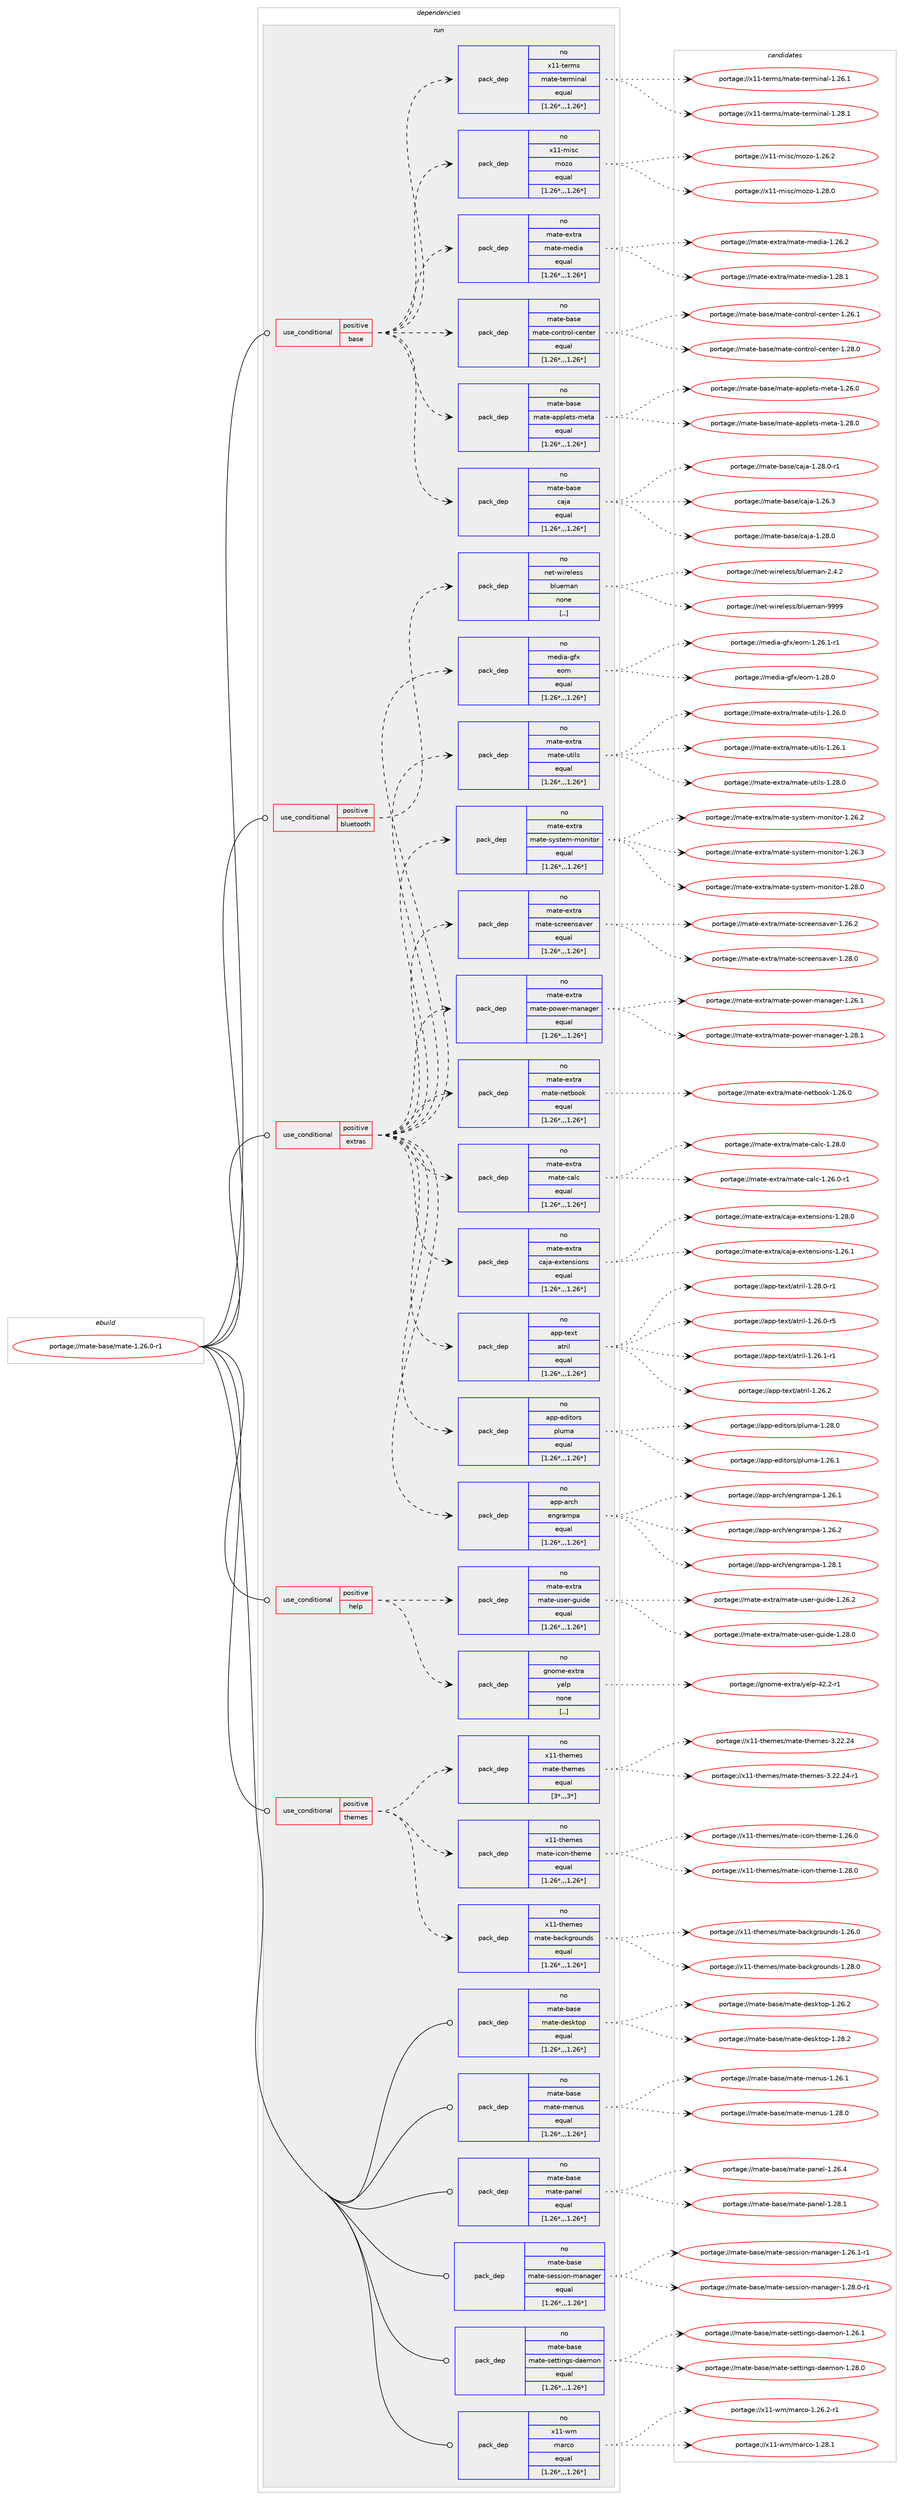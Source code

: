 digraph prolog {

# *************
# Graph options
# *************

newrank=true;
concentrate=true;
compound=true;
graph [rankdir=LR,fontname=Helvetica,fontsize=10,ranksep=1.5];#, ranksep=2.5, nodesep=0.2];
edge  [arrowhead=vee];
node  [fontname=Helvetica,fontsize=10];

# **********
# The ebuild
# **********

subgraph cluster_leftcol {
color=gray;
rank=same;
label=<<i>ebuild</i>>;
id [label="portage://mate-base/mate-1.26.0-r1", color=red, width=4, href="../mate-base/mate-1.26.0-r1.svg"];
}

# ****************
# The dependencies
# ****************

subgraph cluster_midcol {
color=gray;
label=<<i>dependencies</i>>;
subgraph cluster_compile {
fillcolor="#eeeeee";
style=filled;
label=<<i>compile</i>>;
}
subgraph cluster_compileandrun {
fillcolor="#eeeeee";
style=filled;
label=<<i>compile and run</i>>;
}
subgraph cluster_run {
fillcolor="#eeeeee";
style=filled;
label=<<i>run</i>>;
subgraph cond69238 {
dependency275472 [label=<<TABLE BORDER="0" CELLBORDER="1" CELLSPACING="0" CELLPADDING="4"><TR><TD ROWSPAN="3" CELLPADDING="10">use_conditional</TD></TR><TR><TD>positive</TD></TR><TR><TD>base</TD></TR></TABLE>>, shape=none, color=red];
subgraph pack203970 {
dependency275473 [label=<<TABLE BORDER="0" CELLBORDER="1" CELLSPACING="0" CELLPADDING="4" WIDTH="220"><TR><TD ROWSPAN="6" CELLPADDING="30">pack_dep</TD></TR><TR><TD WIDTH="110">no</TD></TR><TR><TD>mate-base</TD></TR><TR><TD>caja</TD></TR><TR><TD>equal</TD></TR><TR><TD>[1.26*,,,1.26*]</TD></TR></TABLE>>, shape=none, color=blue];
}
dependency275472:e -> dependency275473:w [weight=20,style="dashed",arrowhead="vee"];
subgraph pack203971 {
dependency275474 [label=<<TABLE BORDER="0" CELLBORDER="1" CELLSPACING="0" CELLPADDING="4" WIDTH="220"><TR><TD ROWSPAN="6" CELLPADDING="30">pack_dep</TD></TR><TR><TD WIDTH="110">no</TD></TR><TR><TD>mate-base</TD></TR><TR><TD>mate-applets-meta</TD></TR><TR><TD>equal</TD></TR><TR><TD>[1.26*,,,1.26*]</TD></TR></TABLE>>, shape=none, color=blue];
}
dependency275472:e -> dependency275474:w [weight=20,style="dashed",arrowhead="vee"];
subgraph pack203972 {
dependency275475 [label=<<TABLE BORDER="0" CELLBORDER="1" CELLSPACING="0" CELLPADDING="4" WIDTH="220"><TR><TD ROWSPAN="6" CELLPADDING="30">pack_dep</TD></TR><TR><TD WIDTH="110">no</TD></TR><TR><TD>mate-base</TD></TR><TR><TD>mate-control-center</TD></TR><TR><TD>equal</TD></TR><TR><TD>[1.26*,,,1.26*]</TD></TR></TABLE>>, shape=none, color=blue];
}
dependency275472:e -> dependency275475:w [weight=20,style="dashed",arrowhead="vee"];
subgraph pack203973 {
dependency275476 [label=<<TABLE BORDER="0" CELLBORDER="1" CELLSPACING="0" CELLPADDING="4" WIDTH="220"><TR><TD ROWSPAN="6" CELLPADDING="30">pack_dep</TD></TR><TR><TD WIDTH="110">no</TD></TR><TR><TD>mate-extra</TD></TR><TR><TD>mate-media</TD></TR><TR><TD>equal</TD></TR><TR><TD>[1.26*,,,1.26*]</TD></TR></TABLE>>, shape=none, color=blue];
}
dependency275472:e -> dependency275476:w [weight=20,style="dashed",arrowhead="vee"];
subgraph pack203974 {
dependency275477 [label=<<TABLE BORDER="0" CELLBORDER="1" CELLSPACING="0" CELLPADDING="4" WIDTH="220"><TR><TD ROWSPAN="6" CELLPADDING="30">pack_dep</TD></TR><TR><TD WIDTH="110">no</TD></TR><TR><TD>x11-misc</TD></TR><TR><TD>mozo</TD></TR><TR><TD>equal</TD></TR><TR><TD>[1.26*,,,1.26*]</TD></TR></TABLE>>, shape=none, color=blue];
}
dependency275472:e -> dependency275477:w [weight=20,style="dashed",arrowhead="vee"];
subgraph pack203975 {
dependency275478 [label=<<TABLE BORDER="0" CELLBORDER="1" CELLSPACING="0" CELLPADDING="4" WIDTH="220"><TR><TD ROWSPAN="6" CELLPADDING="30">pack_dep</TD></TR><TR><TD WIDTH="110">no</TD></TR><TR><TD>x11-terms</TD></TR><TR><TD>mate-terminal</TD></TR><TR><TD>equal</TD></TR><TR><TD>[1.26*,,,1.26*]</TD></TR></TABLE>>, shape=none, color=blue];
}
dependency275472:e -> dependency275478:w [weight=20,style="dashed",arrowhead="vee"];
}
id:e -> dependency275472:w [weight=20,style="solid",arrowhead="odot"];
subgraph cond69239 {
dependency275479 [label=<<TABLE BORDER="0" CELLBORDER="1" CELLSPACING="0" CELLPADDING="4"><TR><TD ROWSPAN="3" CELLPADDING="10">use_conditional</TD></TR><TR><TD>positive</TD></TR><TR><TD>bluetooth</TD></TR></TABLE>>, shape=none, color=red];
subgraph pack203976 {
dependency275480 [label=<<TABLE BORDER="0" CELLBORDER="1" CELLSPACING="0" CELLPADDING="4" WIDTH="220"><TR><TD ROWSPAN="6" CELLPADDING="30">pack_dep</TD></TR><TR><TD WIDTH="110">no</TD></TR><TR><TD>net-wireless</TD></TR><TR><TD>blueman</TD></TR><TR><TD>none</TD></TR><TR><TD>[,,]</TD></TR></TABLE>>, shape=none, color=blue];
}
dependency275479:e -> dependency275480:w [weight=20,style="dashed",arrowhead="vee"];
}
id:e -> dependency275479:w [weight=20,style="solid",arrowhead="odot"];
subgraph cond69240 {
dependency275481 [label=<<TABLE BORDER="0" CELLBORDER="1" CELLSPACING="0" CELLPADDING="4"><TR><TD ROWSPAN="3" CELLPADDING="10">use_conditional</TD></TR><TR><TD>positive</TD></TR><TR><TD>extras</TD></TR></TABLE>>, shape=none, color=red];
subgraph pack203977 {
dependency275482 [label=<<TABLE BORDER="0" CELLBORDER="1" CELLSPACING="0" CELLPADDING="4" WIDTH="220"><TR><TD ROWSPAN="6" CELLPADDING="30">pack_dep</TD></TR><TR><TD WIDTH="110">no</TD></TR><TR><TD>app-arch</TD></TR><TR><TD>engrampa</TD></TR><TR><TD>equal</TD></TR><TR><TD>[1.26*,,,1.26*]</TD></TR></TABLE>>, shape=none, color=blue];
}
dependency275481:e -> dependency275482:w [weight=20,style="dashed",arrowhead="vee"];
subgraph pack203978 {
dependency275483 [label=<<TABLE BORDER="0" CELLBORDER="1" CELLSPACING="0" CELLPADDING="4" WIDTH="220"><TR><TD ROWSPAN="6" CELLPADDING="30">pack_dep</TD></TR><TR><TD WIDTH="110">no</TD></TR><TR><TD>app-editors</TD></TR><TR><TD>pluma</TD></TR><TR><TD>equal</TD></TR><TR><TD>[1.26*,,,1.26*]</TD></TR></TABLE>>, shape=none, color=blue];
}
dependency275481:e -> dependency275483:w [weight=20,style="dashed",arrowhead="vee"];
subgraph pack203979 {
dependency275484 [label=<<TABLE BORDER="0" CELLBORDER="1" CELLSPACING="0" CELLPADDING="4" WIDTH="220"><TR><TD ROWSPAN="6" CELLPADDING="30">pack_dep</TD></TR><TR><TD WIDTH="110">no</TD></TR><TR><TD>app-text</TD></TR><TR><TD>atril</TD></TR><TR><TD>equal</TD></TR><TR><TD>[1.26*,,,1.26*]</TD></TR></TABLE>>, shape=none, color=blue];
}
dependency275481:e -> dependency275484:w [weight=20,style="dashed",arrowhead="vee"];
subgraph pack203980 {
dependency275485 [label=<<TABLE BORDER="0" CELLBORDER="1" CELLSPACING="0" CELLPADDING="4" WIDTH="220"><TR><TD ROWSPAN="6" CELLPADDING="30">pack_dep</TD></TR><TR><TD WIDTH="110">no</TD></TR><TR><TD>mate-extra</TD></TR><TR><TD>caja-extensions</TD></TR><TR><TD>equal</TD></TR><TR><TD>[1.26*,,,1.26*]</TD></TR></TABLE>>, shape=none, color=blue];
}
dependency275481:e -> dependency275485:w [weight=20,style="dashed",arrowhead="vee"];
subgraph pack203981 {
dependency275486 [label=<<TABLE BORDER="0" CELLBORDER="1" CELLSPACING="0" CELLPADDING="4" WIDTH="220"><TR><TD ROWSPAN="6" CELLPADDING="30">pack_dep</TD></TR><TR><TD WIDTH="110">no</TD></TR><TR><TD>mate-extra</TD></TR><TR><TD>mate-calc</TD></TR><TR><TD>equal</TD></TR><TR><TD>[1.26*,,,1.26*]</TD></TR></TABLE>>, shape=none, color=blue];
}
dependency275481:e -> dependency275486:w [weight=20,style="dashed",arrowhead="vee"];
subgraph pack203982 {
dependency275487 [label=<<TABLE BORDER="0" CELLBORDER="1" CELLSPACING="0" CELLPADDING="4" WIDTH="220"><TR><TD ROWSPAN="6" CELLPADDING="30">pack_dep</TD></TR><TR><TD WIDTH="110">no</TD></TR><TR><TD>mate-extra</TD></TR><TR><TD>mate-netbook</TD></TR><TR><TD>equal</TD></TR><TR><TD>[1.26*,,,1.26*]</TD></TR></TABLE>>, shape=none, color=blue];
}
dependency275481:e -> dependency275487:w [weight=20,style="dashed",arrowhead="vee"];
subgraph pack203983 {
dependency275488 [label=<<TABLE BORDER="0" CELLBORDER="1" CELLSPACING="0" CELLPADDING="4" WIDTH="220"><TR><TD ROWSPAN="6" CELLPADDING="30">pack_dep</TD></TR><TR><TD WIDTH="110">no</TD></TR><TR><TD>mate-extra</TD></TR><TR><TD>mate-power-manager</TD></TR><TR><TD>equal</TD></TR><TR><TD>[1.26*,,,1.26*]</TD></TR></TABLE>>, shape=none, color=blue];
}
dependency275481:e -> dependency275488:w [weight=20,style="dashed",arrowhead="vee"];
subgraph pack203984 {
dependency275489 [label=<<TABLE BORDER="0" CELLBORDER="1" CELLSPACING="0" CELLPADDING="4" WIDTH="220"><TR><TD ROWSPAN="6" CELLPADDING="30">pack_dep</TD></TR><TR><TD WIDTH="110">no</TD></TR><TR><TD>mate-extra</TD></TR><TR><TD>mate-screensaver</TD></TR><TR><TD>equal</TD></TR><TR><TD>[1.26*,,,1.26*]</TD></TR></TABLE>>, shape=none, color=blue];
}
dependency275481:e -> dependency275489:w [weight=20,style="dashed",arrowhead="vee"];
subgraph pack203985 {
dependency275490 [label=<<TABLE BORDER="0" CELLBORDER="1" CELLSPACING="0" CELLPADDING="4" WIDTH="220"><TR><TD ROWSPAN="6" CELLPADDING="30">pack_dep</TD></TR><TR><TD WIDTH="110">no</TD></TR><TR><TD>mate-extra</TD></TR><TR><TD>mate-system-monitor</TD></TR><TR><TD>equal</TD></TR><TR><TD>[1.26*,,,1.26*]</TD></TR></TABLE>>, shape=none, color=blue];
}
dependency275481:e -> dependency275490:w [weight=20,style="dashed",arrowhead="vee"];
subgraph pack203986 {
dependency275491 [label=<<TABLE BORDER="0" CELLBORDER="1" CELLSPACING="0" CELLPADDING="4" WIDTH="220"><TR><TD ROWSPAN="6" CELLPADDING="30">pack_dep</TD></TR><TR><TD WIDTH="110">no</TD></TR><TR><TD>mate-extra</TD></TR><TR><TD>mate-utils</TD></TR><TR><TD>equal</TD></TR><TR><TD>[1.26*,,,1.26*]</TD></TR></TABLE>>, shape=none, color=blue];
}
dependency275481:e -> dependency275491:w [weight=20,style="dashed",arrowhead="vee"];
subgraph pack203987 {
dependency275492 [label=<<TABLE BORDER="0" CELLBORDER="1" CELLSPACING="0" CELLPADDING="4" WIDTH="220"><TR><TD ROWSPAN="6" CELLPADDING="30">pack_dep</TD></TR><TR><TD WIDTH="110">no</TD></TR><TR><TD>media-gfx</TD></TR><TR><TD>eom</TD></TR><TR><TD>equal</TD></TR><TR><TD>[1.26*,,,1.26*]</TD></TR></TABLE>>, shape=none, color=blue];
}
dependency275481:e -> dependency275492:w [weight=20,style="dashed",arrowhead="vee"];
}
id:e -> dependency275481:w [weight=20,style="solid",arrowhead="odot"];
subgraph cond69241 {
dependency275493 [label=<<TABLE BORDER="0" CELLBORDER="1" CELLSPACING="0" CELLPADDING="4"><TR><TD ROWSPAN="3" CELLPADDING="10">use_conditional</TD></TR><TR><TD>positive</TD></TR><TR><TD>help</TD></TR></TABLE>>, shape=none, color=red];
subgraph pack203988 {
dependency275494 [label=<<TABLE BORDER="0" CELLBORDER="1" CELLSPACING="0" CELLPADDING="4" WIDTH="220"><TR><TD ROWSPAN="6" CELLPADDING="30">pack_dep</TD></TR><TR><TD WIDTH="110">no</TD></TR><TR><TD>gnome-extra</TD></TR><TR><TD>yelp</TD></TR><TR><TD>none</TD></TR><TR><TD>[,,]</TD></TR></TABLE>>, shape=none, color=blue];
}
dependency275493:e -> dependency275494:w [weight=20,style="dashed",arrowhead="vee"];
subgraph pack203989 {
dependency275495 [label=<<TABLE BORDER="0" CELLBORDER="1" CELLSPACING="0" CELLPADDING="4" WIDTH="220"><TR><TD ROWSPAN="6" CELLPADDING="30">pack_dep</TD></TR><TR><TD WIDTH="110">no</TD></TR><TR><TD>mate-extra</TD></TR><TR><TD>mate-user-guide</TD></TR><TR><TD>equal</TD></TR><TR><TD>[1.26*,,,1.26*]</TD></TR></TABLE>>, shape=none, color=blue];
}
dependency275493:e -> dependency275495:w [weight=20,style="dashed",arrowhead="vee"];
}
id:e -> dependency275493:w [weight=20,style="solid",arrowhead="odot"];
subgraph cond69242 {
dependency275496 [label=<<TABLE BORDER="0" CELLBORDER="1" CELLSPACING="0" CELLPADDING="4"><TR><TD ROWSPAN="3" CELLPADDING="10">use_conditional</TD></TR><TR><TD>positive</TD></TR><TR><TD>themes</TD></TR></TABLE>>, shape=none, color=red];
subgraph pack203990 {
dependency275497 [label=<<TABLE BORDER="0" CELLBORDER="1" CELLSPACING="0" CELLPADDING="4" WIDTH="220"><TR><TD ROWSPAN="6" CELLPADDING="30">pack_dep</TD></TR><TR><TD WIDTH="110">no</TD></TR><TR><TD>x11-themes</TD></TR><TR><TD>mate-backgrounds</TD></TR><TR><TD>equal</TD></TR><TR><TD>[1.26*,,,1.26*]</TD></TR></TABLE>>, shape=none, color=blue];
}
dependency275496:e -> dependency275497:w [weight=20,style="dashed",arrowhead="vee"];
subgraph pack203991 {
dependency275498 [label=<<TABLE BORDER="0" CELLBORDER="1" CELLSPACING="0" CELLPADDING="4" WIDTH="220"><TR><TD ROWSPAN="6" CELLPADDING="30">pack_dep</TD></TR><TR><TD WIDTH="110">no</TD></TR><TR><TD>x11-themes</TD></TR><TR><TD>mate-icon-theme</TD></TR><TR><TD>equal</TD></TR><TR><TD>[1.26*,,,1.26*]</TD></TR></TABLE>>, shape=none, color=blue];
}
dependency275496:e -> dependency275498:w [weight=20,style="dashed",arrowhead="vee"];
subgraph pack203992 {
dependency275499 [label=<<TABLE BORDER="0" CELLBORDER="1" CELLSPACING="0" CELLPADDING="4" WIDTH="220"><TR><TD ROWSPAN="6" CELLPADDING="30">pack_dep</TD></TR><TR><TD WIDTH="110">no</TD></TR><TR><TD>x11-themes</TD></TR><TR><TD>mate-themes</TD></TR><TR><TD>equal</TD></TR><TR><TD>[3*,,,3*]</TD></TR></TABLE>>, shape=none, color=blue];
}
dependency275496:e -> dependency275499:w [weight=20,style="dashed",arrowhead="vee"];
}
id:e -> dependency275496:w [weight=20,style="solid",arrowhead="odot"];
subgraph pack203993 {
dependency275500 [label=<<TABLE BORDER="0" CELLBORDER="1" CELLSPACING="0" CELLPADDING="4" WIDTH="220"><TR><TD ROWSPAN="6" CELLPADDING="30">pack_dep</TD></TR><TR><TD WIDTH="110">no</TD></TR><TR><TD>mate-base</TD></TR><TR><TD>mate-desktop</TD></TR><TR><TD>equal</TD></TR><TR><TD>[1.26*,,,1.26*]</TD></TR></TABLE>>, shape=none, color=blue];
}
id:e -> dependency275500:w [weight=20,style="solid",arrowhead="odot"];
subgraph pack203994 {
dependency275501 [label=<<TABLE BORDER="0" CELLBORDER="1" CELLSPACING="0" CELLPADDING="4" WIDTH="220"><TR><TD ROWSPAN="6" CELLPADDING="30">pack_dep</TD></TR><TR><TD WIDTH="110">no</TD></TR><TR><TD>mate-base</TD></TR><TR><TD>mate-menus</TD></TR><TR><TD>equal</TD></TR><TR><TD>[1.26*,,,1.26*]</TD></TR></TABLE>>, shape=none, color=blue];
}
id:e -> dependency275501:w [weight=20,style="solid",arrowhead="odot"];
subgraph pack203995 {
dependency275502 [label=<<TABLE BORDER="0" CELLBORDER="1" CELLSPACING="0" CELLPADDING="4" WIDTH="220"><TR><TD ROWSPAN="6" CELLPADDING="30">pack_dep</TD></TR><TR><TD WIDTH="110">no</TD></TR><TR><TD>mate-base</TD></TR><TR><TD>mate-panel</TD></TR><TR><TD>equal</TD></TR><TR><TD>[1.26*,,,1.26*]</TD></TR></TABLE>>, shape=none, color=blue];
}
id:e -> dependency275502:w [weight=20,style="solid",arrowhead="odot"];
subgraph pack203996 {
dependency275503 [label=<<TABLE BORDER="0" CELLBORDER="1" CELLSPACING="0" CELLPADDING="4" WIDTH="220"><TR><TD ROWSPAN="6" CELLPADDING="30">pack_dep</TD></TR><TR><TD WIDTH="110">no</TD></TR><TR><TD>mate-base</TD></TR><TR><TD>mate-session-manager</TD></TR><TR><TD>equal</TD></TR><TR><TD>[1.26*,,,1.26*]</TD></TR></TABLE>>, shape=none, color=blue];
}
id:e -> dependency275503:w [weight=20,style="solid",arrowhead="odot"];
subgraph pack203997 {
dependency275504 [label=<<TABLE BORDER="0" CELLBORDER="1" CELLSPACING="0" CELLPADDING="4" WIDTH="220"><TR><TD ROWSPAN="6" CELLPADDING="30">pack_dep</TD></TR><TR><TD WIDTH="110">no</TD></TR><TR><TD>mate-base</TD></TR><TR><TD>mate-settings-daemon</TD></TR><TR><TD>equal</TD></TR><TR><TD>[1.26*,,,1.26*]</TD></TR></TABLE>>, shape=none, color=blue];
}
id:e -> dependency275504:w [weight=20,style="solid",arrowhead="odot"];
subgraph pack203998 {
dependency275505 [label=<<TABLE BORDER="0" CELLBORDER="1" CELLSPACING="0" CELLPADDING="4" WIDTH="220"><TR><TD ROWSPAN="6" CELLPADDING="30">pack_dep</TD></TR><TR><TD WIDTH="110">no</TD></TR><TR><TD>x11-wm</TD></TR><TR><TD>marco</TD></TR><TR><TD>equal</TD></TR><TR><TD>[1.26*,,,1.26*]</TD></TR></TABLE>>, shape=none, color=blue];
}
id:e -> dependency275505:w [weight=20,style="solid",arrowhead="odot"];
}
}

# **************
# The candidates
# **************

subgraph cluster_choices {
rank=same;
color=gray;
label=<<i>candidates</i>>;

subgraph choice203970 {
color=black;
nodesep=1;
choice109971161014598971151014799971069745494650544651 [label="portage://mate-base/caja-1.26.3", color=red, width=4,href="../mate-base/caja-1.26.3.svg"];
choice109971161014598971151014799971069745494650564648 [label="portage://mate-base/caja-1.28.0", color=red, width=4,href="../mate-base/caja-1.28.0.svg"];
choice1099711610145989711510147999710697454946505646484511449 [label="portage://mate-base/caja-1.28.0-r1", color=red, width=4,href="../mate-base/caja-1.28.0-r1.svg"];
dependency275473:e -> choice109971161014598971151014799971069745494650544651:w [style=dotted,weight="100"];
dependency275473:e -> choice109971161014598971151014799971069745494650564648:w [style=dotted,weight="100"];
dependency275473:e -> choice1099711610145989711510147999710697454946505646484511449:w [style=dotted,weight="100"];
}
subgraph choice203971 {
color=black;
nodesep=1;
choice1099711610145989711510147109971161014597112112108101116115451091011169745494650544648 [label="portage://mate-base/mate-applets-meta-1.26.0", color=red, width=4,href="../mate-base/mate-applets-meta-1.26.0.svg"];
choice1099711610145989711510147109971161014597112112108101116115451091011169745494650564648 [label="portage://mate-base/mate-applets-meta-1.28.0", color=red, width=4,href="../mate-base/mate-applets-meta-1.28.0.svg"];
dependency275474:e -> choice1099711610145989711510147109971161014597112112108101116115451091011169745494650544648:w [style=dotted,weight="100"];
dependency275474:e -> choice1099711610145989711510147109971161014597112112108101116115451091011169745494650564648:w [style=dotted,weight="100"];
}
subgraph choice203972 {
color=black;
nodesep=1;
choice1099711610145989711510147109971161014599111110116114111108459910111011610111445494650544649 [label="portage://mate-base/mate-control-center-1.26.1", color=red, width=4,href="../mate-base/mate-control-center-1.26.1.svg"];
choice1099711610145989711510147109971161014599111110116114111108459910111011610111445494650564648 [label="portage://mate-base/mate-control-center-1.28.0", color=red, width=4,href="../mate-base/mate-control-center-1.28.0.svg"];
dependency275475:e -> choice1099711610145989711510147109971161014599111110116114111108459910111011610111445494650544649:w [style=dotted,weight="100"];
dependency275475:e -> choice1099711610145989711510147109971161014599111110116114111108459910111011610111445494650564648:w [style=dotted,weight="100"];
}
subgraph choice203973 {
color=black;
nodesep=1;
choice1099711610145101120116114974710997116101451091011001059745494650544650 [label="portage://mate-extra/mate-media-1.26.2", color=red, width=4,href="../mate-extra/mate-media-1.26.2.svg"];
choice1099711610145101120116114974710997116101451091011001059745494650564649 [label="portage://mate-extra/mate-media-1.28.1", color=red, width=4,href="../mate-extra/mate-media-1.28.1.svg"];
dependency275476:e -> choice1099711610145101120116114974710997116101451091011001059745494650544650:w [style=dotted,weight="100"];
dependency275476:e -> choice1099711610145101120116114974710997116101451091011001059745494650564649:w [style=dotted,weight="100"];
}
subgraph choice203974 {
color=black;
nodesep=1;
choice120494945109105115994710911112211145494650544650 [label="portage://x11-misc/mozo-1.26.2", color=red, width=4,href="../x11-misc/mozo-1.26.2.svg"];
choice120494945109105115994710911112211145494650564648 [label="portage://x11-misc/mozo-1.28.0", color=red, width=4,href="../x11-misc/mozo-1.28.0.svg"];
dependency275477:e -> choice120494945109105115994710911112211145494650544650:w [style=dotted,weight="100"];
dependency275477:e -> choice120494945109105115994710911112211145494650564648:w [style=dotted,weight="100"];
}
subgraph choice203975 {
color=black;
nodesep=1;
choice1204949451161011141091154710997116101451161011141091051109710845494650544649 [label="portage://x11-terms/mate-terminal-1.26.1", color=red, width=4,href="../x11-terms/mate-terminal-1.26.1.svg"];
choice1204949451161011141091154710997116101451161011141091051109710845494650564649 [label="portage://x11-terms/mate-terminal-1.28.1", color=red, width=4,href="../x11-terms/mate-terminal-1.28.1.svg"];
dependency275478:e -> choice1204949451161011141091154710997116101451161011141091051109710845494650544649:w [style=dotted,weight="100"];
dependency275478:e -> choice1204949451161011141091154710997116101451161011141091051109710845494650564649:w [style=dotted,weight="100"];
}
subgraph choice203976 {
color=black;
nodesep=1;
choice11010111645119105114101108101115115479810811710110997110455046524650 [label="portage://net-wireless/blueman-2.4.2", color=red, width=4,href="../net-wireless/blueman-2.4.2.svg"];
choice110101116451191051141011081011151154798108117101109971104557575757 [label="portage://net-wireless/blueman-9999", color=red, width=4,href="../net-wireless/blueman-9999.svg"];
dependency275480:e -> choice11010111645119105114101108101115115479810811710110997110455046524650:w [style=dotted,weight="100"];
dependency275480:e -> choice110101116451191051141011081011151154798108117101109971104557575757:w [style=dotted,weight="100"];
}
subgraph choice203977 {
color=black;
nodesep=1;
choice9711211245971149910447101110103114971091129745494650544649 [label="portage://app-arch/engrampa-1.26.1", color=red, width=4,href="../app-arch/engrampa-1.26.1.svg"];
choice9711211245971149910447101110103114971091129745494650544650 [label="portage://app-arch/engrampa-1.26.2", color=red, width=4,href="../app-arch/engrampa-1.26.2.svg"];
choice9711211245971149910447101110103114971091129745494650564649 [label="portage://app-arch/engrampa-1.28.1", color=red, width=4,href="../app-arch/engrampa-1.28.1.svg"];
dependency275482:e -> choice9711211245971149910447101110103114971091129745494650544649:w [style=dotted,weight="100"];
dependency275482:e -> choice9711211245971149910447101110103114971091129745494650544650:w [style=dotted,weight="100"];
dependency275482:e -> choice9711211245971149910447101110103114971091129745494650564649:w [style=dotted,weight="100"];
}
subgraph choice203978 {
color=black;
nodesep=1;
choice9711211245101100105116111114115471121081171099745494650544649 [label="portage://app-editors/pluma-1.26.1", color=red, width=4,href="../app-editors/pluma-1.26.1.svg"];
choice9711211245101100105116111114115471121081171099745494650564648 [label="portage://app-editors/pluma-1.28.0", color=red, width=4,href="../app-editors/pluma-1.28.0.svg"];
dependency275483:e -> choice9711211245101100105116111114115471121081171099745494650544649:w [style=dotted,weight="100"];
dependency275483:e -> choice9711211245101100105116111114115471121081171099745494650564648:w [style=dotted,weight="100"];
}
subgraph choice203979 {
color=black;
nodesep=1;
choice97112112451161011201164797116114105108454946505446484511453 [label="portage://app-text/atril-1.26.0-r5", color=red, width=4,href="../app-text/atril-1.26.0-r5.svg"];
choice97112112451161011201164797116114105108454946505446494511449 [label="portage://app-text/atril-1.26.1-r1", color=red, width=4,href="../app-text/atril-1.26.1-r1.svg"];
choice9711211245116101120116479711611410510845494650544650 [label="portage://app-text/atril-1.26.2", color=red, width=4,href="../app-text/atril-1.26.2.svg"];
choice97112112451161011201164797116114105108454946505646484511449 [label="portage://app-text/atril-1.28.0-r1", color=red, width=4,href="../app-text/atril-1.28.0-r1.svg"];
dependency275484:e -> choice97112112451161011201164797116114105108454946505446484511453:w [style=dotted,weight="100"];
dependency275484:e -> choice97112112451161011201164797116114105108454946505446494511449:w [style=dotted,weight="100"];
dependency275484:e -> choice9711211245116101120116479711611410510845494650544650:w [style=dotted,weight="100"];
dependency275484:e -> choice97112112451161011201164797116114105108454946505646484511449:w [style=dotted,weight="100"];
}
subgraph choice203980 {
color=black;
nodesep=1;
choice109971161014510112011611497479997106974510112011610111011510511111011545494650544649 [label="portage://mate-extra/caja-extensions-1.26.1", color=red, width=4,href="../mate-extra/caja-extensions-1.26.1.svg"];
choice109971161014510112011611497479997106974510112011610111011510511111011545494650564648 [label="portage://mate-extra/caja-extensions-1.28.0", color=red, width=4,href="../mate-extra/caja-extensions-1.28.0.svg"];
dependency275485:e -> choice109971161014510112011611497479997106974510112011610111011510511111011545494650544649:w [style=dotted,weight="100"];
dependency275485:e -> choice109971161014510112011611497479997106974510112011610111011510511111011545494650564648:w [style=dotted,weight="100"];
}
subgraph choice203981 {
color=black;
nodesep=1;
choice109971161014510112011611497471099711610145999710899454946505446484511449 [label="portage://mate-extra/mate-calc-1.26.0-r1", color=red, width=4,href="../mate-extra/mate-calc-1.26.0-r1.svg"];
choice10997116101451011201161149747109971161014599971089945494650564648 [label="portage://mate-extra/mate-calc-1.28.0", color=red, width=4,href="../mate-extra/mate-calc-1.28.0.svg"];
dependency275486:e -> choice109971161014510112011611497471099711610145999710899454946505446484511449:w [style=dotted,weight="100"];
dependency275486:e -> choice10997116101451011201161149747109971161014599971089945494650564648:w [style=dotted,weight="100"];
}
subgraph choice203982 {
color=black;
nodesep=1;
choice1099711610145101120116114974710997116101451101011169811111110745494650544648 [label="portage://mate-extra/mate-netbook-1.26.0", color=red, width=4,href="../mate-extra/mate-netbook-1.26.0.svg"];
dependency275487:e -> choice1099711610145101120116114974710997116101451101011169811111110745494650544648:w [style=dotted,weight="100"];
}
subgraph choice203983 {
color=black;
nodesep=1;
choice10997116101451011201161149747109971161014511211111910111445109971109710310111445494650544649 [label="portage://mate-extra/mate-power-manager-1.26.1", color=red, width=4,href="../mate-extra/mate-power-manager-1.26.1.svg"];
choice10997116101451011201161149747109971161014511211111910111445109971109710310111445494650564649 [label="portage://mate-extra/mate-power-manager-1.28.1", color=red, width=4,href="../mate-extra/mate-power-manager-1.28.1.svg"];
dependency275488:e -> choice10997116101451011201161149747109971161014511211111910111445109971109710310111445494650544649:w [style=dotted,weight="100"];
dependency275488:e -> choice10997116101451011201161149747109971161014511211111910111445109971109710310111445494650564649:w [style=dotted,weight="100"];
}
subgraph choice203984 {
color=black;
nodesep=1;
choice109971161014510112011611497471099711610145115991141011011101159711810111445494650544650 [label="portage://mate-extra/mate-screensaver-1.26.2", color=red, width=4,href="../mate-extra/mate-screensaver-1.26.2.svg"];
choice109971161014510112011611497471099711610145115991141011011101159711810111445494650564648 [label="portage://mate-extra/mate-screensaver-1.28.0", color=red, width=4,href="../mate-extra/mate-screensaver-1.28.0.svg"];
dependency275489:e -> choice109971161014510112011611497471099711610145115991141011011101159711810111445494650544650:w [style=dotted,weight="100"];
dependency275489:e -> choice109971161014510112011611497471099711610145115991141011011101159711810111445494650564648:w [style=dotted,weight="100"];
}
subgraph choice203985 {
color=black;
nodesep=1;
choice1099711610145101120116114974710997116101451151211151161011094510911111010511611111445494650544650 [label="portage://mate-extra/mate-system-monitor-1.26.2", color=red, width=4,href="../mate-extra/mate-system-monitor-1.26.2.svg"];
choice1099711610145101120116114974710997116101451151211151161011094510911111010511611111445494650544651 [label="portage://mate-extra/mate-system-monitor-1.26.3", color=red, width=4,href="../mate-extra/mate-system-monitor-1.26.3.svg"];
choice1099711610145101120116114974710997116101451151211151161011094510911111010511611111445494650564648 [label="portage://mate-extra/mate-system-monitor-1.28.0", color=red, width=4,href="../mate-extra/mate-system-monitor-1.28.0.svg"];
dependency275490:e -> choice1099711610145101120116114974710997116101451151211151161011094510911111010511611111445494650544650:w [style=dotted,weight="100"];
dependency275490:e -> choice1099711610145101120116114974710997116101451151211151161011094510911111010511611111445494650544651:w [style=dotted,weight="100"];
dependency275490:e -> choice1099711610145101120116114974710997116101451151211151161011094510911111010511611111445494650564648:w [style=dotted,weight="100"];
}
subgraph choice203986 {
color=black;
nodesep=1;
choice10997116101451011201161149747109971161014511711610510811545494650544648 [label="portage://mate-extra/mate-utils-1.26.0", color=red, width=4,href="../mate-extra/mate-utils-1.26.0.svg"];
choice10997116101451011201161149747109971161014511711610510811545494650544649 [label="portage://mate-extra/mate-utils-1.26.1", color=red, width=4,href="../mate-extra/mate-utils-1.26.1.svg"];
choice10997116101451011201161149747109971161014511711610510811545494650564648 [label="portage://mate-extra/mate-utils-1.28.0", color=red, width=4,href="../mate-extra/mate-utils-1.28.0.svg"];
dependency275491:e -> choice10997116101451011201161149747109971161014511711610510811545494650544648:w [style=dotted,weight="100"];
dependency275491:e -> choice10997116101451011201161149747109971161014511711610510811545494650544649:w [style=dotted,weight="100"];
dependency275491:e -> choice10997116101451011201161149747109971161014511711610510811545494650564648:w [style=dotted,weight="100"];
}
subgraph choice203987 {
color=black;
nodesep=1;
choice109101100105974510310212047101111109454946505446494511449 [label="portage://media-gfx/eom-1.26.1-r1", color=red, width=4,href="../media-gfx/eom-1.26.1-r1.svg"];
choice10910110010597451031021204710111110945494650564648 [label="portage://media-gfx/eom-1.28.0", color=red, width=4,href="../media-gfx/eom-1.28.0.svg"];
dependency275492:e -> choice109101100105974510310212047101111109454946505446494511449:w [style=dotted,weight="100"];
dependency275492:e -> choice10910110010597451031021204710111110945494650564648:w [style=dotted,weight="100"];
}
subgraph choice203988 {
color=black;
nodesep=1;
choice10311011110910145101120116114974712110110811245525046504511449 [label="portage://gnome-extra/yelp-42.2-r1", color=red, width=4,href="../gnome-extra/yelp-42.2-r1.svg"];
dependency275494:e -> choice10311011110910145101120116114974712110110811245525046504511449:w [style=dotted,weight="100"];
}
subgraph choice203989 {
color=black;
nodesep=1;
choice1099711610145101120116114974710997116101451171151011144510311710510010145494650544650 [label="portage://mate-extra/mate-user-guide-1.26.2", color=red, width=4,href="../mate-extra/mate-user-guide-1.26.2.svg"];
choice1099711610145101120116114974710997116101451171151011144510311710510010145494650564648 [label="portage://mate-extra/mate-user-guide-1.28.0", color=red, width=4,href="../mate-extra/mate-user-guide-1.28.0.svg"];
dependency275495:e -> choice1099711610145101120116114974710997116101451171151011144510311710510010145494650544650:w [style=dotted,weight="100"];
dependency275495:e -> choice1099711610145101120116114974710997116101451171151011144510311710510010145494650564648:w [style=dotted,weight="100"];
}
subgraph choice203990 {
color=black;
nodesep=1;
choice12049494511610410110910111547109971161014598979910710311411111711010011545494650544648 [label="portage://x11-themes/mate-backgrounds-1.26.0", color=red, width=4,href="../x11-themes/mate-backgrounds-1.26.0.svg"];
choice12049494511610410110910111547109971161014598979910710311411111711010011545494650564648 [label="portage://x11-themes/mate-backgrounds-1.28.0", color=red, width=4,href="../x11-themes/mate-backgrounds-1.28.0.svg"];
dependency275497:e -> choice12049494511610410110910111547109971161014598979910710311411111711010011545494650544648:w [style=dotted,weight="100"];
dependency275497:e -> choice12049494511610410110910111547109971161014598979910710311411111711010011545494650564648:w [style=dotted,weight="100"];
}
subgraph choice203991 {
color=black;
nodesep=1;
choice120494945116104101109101115471099711610145105991111104511610410110910145494650544648 [label="portage://x11-themes/mate-icon-theme-1.26.0", color=red, width=4,href="../x11-themes/mate-icon-theme-1.26.0.svg"];
choice120494945116104101109101115471099711610145105991111104511610410110910145494650564648 [label="portage://x11-themes/mate-icon-theme-1.28.0", color=red, width=4,href="../x11-themes/mate-icon-theme-1.28.0.svg"];
dependency275498:e -> choice120494945116104101109101115471099711610145105991111104511610410110910145494650544648:w [style=dotted,weight="100"];
dependency275498:e -> choice120494945116104101109101115471099711610145105991111104511610410110910145494650564648:w [style=dotted,weight="100"];
}
subgraph choice203992 {
color=black;
nodesep=1;
choice1204949451161041011091011154710997116101451161041011091011154551465050465052 [label="portage://x11-themes/mate-themes-3.22.24", color=red, width=4,href="../x11-themes/mate-themes-3.22.24.svg"];
choice12049494511610410110910111547109971161014511610410110910111545514650504650524511449 [label="portage://x11-themes/mate-themes-3.22.24-r1", color=red, width=4,href="../x11-themes/mate-themes-3.22.24-r1.svg"];
dependency275499:e -> choice1204949451161041011091011154710997116101451161041011091011154551465050465052:w [style=dotted,weight="100"];
dependency275499:e -> choice12049494511610410110910111547109971161014511610410110910111545514650504650524511449:w [style=dotted,weight="100"];
}
subgraph choice203993 {
color=black;
nodesep=1;
choice1099711610145989711510147109971161014510010111510711611111245494650544650 [label="portage://mate-base/mate-desktop-1.26.2", color=red, width=4,href="../mate-base/mate-desktop-1.26.2.svg"];
choice1099711610145989711510147109971161014510010111510711611111245494650564650 [label="portage://mate-base/mate-desktop-1.28.2", color=red, width=4,href="../mate-base/mate-desktop-1.28.2.svg"];
dependency275500:e -> choice1099711610145989711510147109971161014510010111510711611111245494650544650:w [style=dotted,weight="100"];
dependency275500:e -> choice1099711610145989711510147109971161014510010111510711611111245494650564650:w [style=dotted,weight="100"];
}
subgraph choice203994 {
color=black;
nodesep=1;
choice1099711610145989711510147109971161014510910111011711545494650544649 [label="portage://mate-base/mate-menus-1.26.1", color=red, width=4,href="../mate-base/mate-menus-1.26.1.svg"];
choice1099711610145989711510147109971161014510910111011711545494650564648 [label="portage://mate-base/mate-menus-1.28.0", color=red, width=4,href="../mate-base/mate-menus-1.28.0.svg"];
dependency275501:e -> choice1099711610145989711510147109971161014510910111011711545494650544649:w [style=dotted,weight="100"];
dependency275501:e -> choice1099711610145989711510147109971161014510910111011711545494650564648:w [style=dotted,weight="100"];
}
subgraph choice203995 {
color=black;
nodesep=1;
choice109971161014598971151014710997116101451129711010110845494650544652 [label="portage://mate-base/mate-panel-1.26.4", color=red, width=4,href="../mate-base/mate-panel-1.26.4.svg"];
choice109971161014598971151014710997116101451129711010110845494650564649 [label="portage://mate-base/mate-panel-1.28.1", color=red, width=4,href="../mate-base/mate-panel-1.28.1.svg"];
dependency275502:e -> choice109971161014598971151014710997116101451129711010110845494650544652:w [style=dotted,weight="100"];
dependency275502:e -> choice109971161014598971151014710997116101451129711010110845494650564649:w [style=dotted,weight="100"];
}
subgraph choice203996 {
color=black;
nodesep=1;
choice10997116101459897115101471099711610145115101115115105111110451099711097103101114454946505446494511449 [label="portage://mate-base/mate-session-manager-1.26.1-r1", color=red, width=4,href="../mate-base/mate-session-manager-1.26.1-r1.svg"];
choice10997116101459897115101471099711610145115101115115105111110451099711097103101114454946505646484511449 [label="portage://mate-base/mate-session-manager-1.28.0-r1", color=red, width=4,href="../mate-base/mate-session-manager-1.28.0-r1.svg"];
dependency275503:e -> choice10997116101459897115101471099711610145115101115115105111110451099711097103101114454946505446494511449:w [style=dotted,weight="100"];
dependency275503:e -> choice10997116101459897115101471099711610145115101115115105111110451099711097103101114454946505646484511449:w [style=dotted,weight="100"];
}
subgraph choice203997 {
color=black;
nodesep=1;
choice10997116101459897115101471099711610145115101116116105110103115451009710110911111045494650544649 [label="portage://mate-base/mate-settings-daemon-1.26.1", color=red, width=4,href="../mate-base/mate-settings-daemon-1.26.1.svg"];
choice10997116101459897115101471099711610145115101116116105110103115451009710110911111045494650564648 [label="portage://mate-base/mate-settings-daemon-1.28.0", color=red, width=4,href="../mate-base/mate-settings-daemon-1.28.0.svg"];
dependency275504:e -> choice10997116101459897115101471099711610145115101116116105110103115451009710110911111045494650544649:w [style=dotted,weight="100"];
dependency275504:e -> choice10997116101459897115101471099711610145115101116116105110103115451009710110911111045494650564648:w [style=dotted,weight="100"];
}
subgraph choice203998 {
color=black;
nodesep=1;
choice120494945119109471099711499111454946505446504511449 [label="portage://x11-wm/marco-1.26.2-r1", color=red, width=4,href="../x11-wm/marco-1.26.2-r1.svg"];
choice12049494511910947109971149911145494650564649 [label="portage://x11-wm/marco-1.28.1", color=red, width=4,href="../x11-wm/marco-1.28.1.svg"];
dependency275505:e -> choice120494945119109471099711499111454946505446504511449:w [style=dotted,weight="100"];
dependency275505:e -> choice12049494511910947109971149911145494650564649:w [style=dotted,weight="100"];
}
}

}
